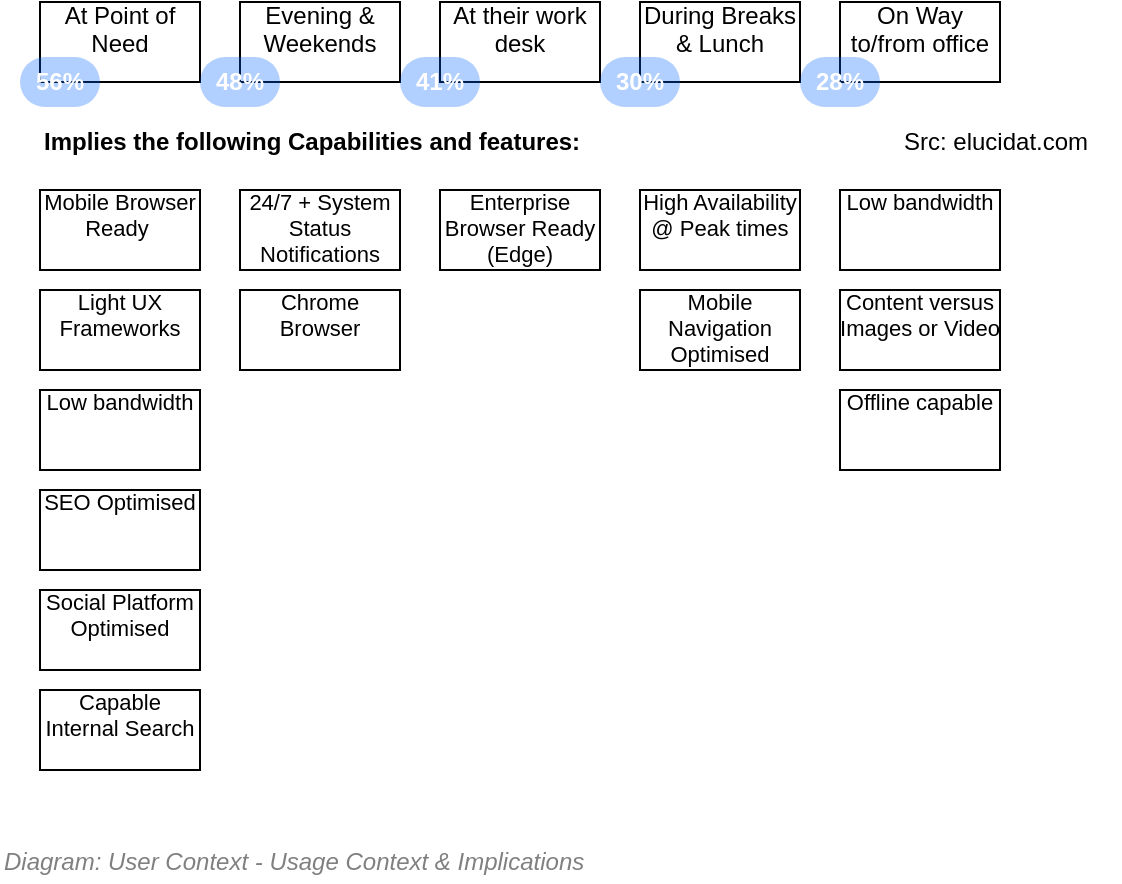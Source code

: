 <mxfile compressed="false" version="17.5.0" type="google">
  <diagram id="s7u_365BFgmnc6KElpNI" name="User Content/User/Usage Context">
    <mxGraphModel grid="1" page="1" gridSize="10" guides="1" tooltips="1" connect="1" arrows="1" fold="1" pageScale="1" pageWidth="827" pageHeight="1169" math="0" shadow="0">
      <root>
        <mxCell id="O2YLuw1Kic1D5yyKcyKc-0" />
        <mxCell id="HlPzL88gKnD_90cnEyZ7-5" value="Diagram" parent="O2YLuw1Kic1D5yyKcyKc-0" />
        <mxCell id="-c-fGS23stm_RktFR9Jf-0" value="At Point of Need" style="rounded=0;whiteSpace=wrap;html=1;shadow=0;glass=0;comic=0;strokeColor=#000000;fillColor=none;fontSize=12;align=center;fontColor=#000000;recursiveResize=0;container=1;collapsible=0;overflow=fill;" vertex="1" parent="HlPzL88gKnD_90cnEyZ7-5">
          <mxGeometry x="140" y="200" width="80" height="40" as="geometry" />
        </mxCell>
        <mxCell id="-c-fGS23stm_RktFR9Jf-1" value="Evening &amp;amp; Weekends" style="rounded=0;whiteSpace=wrap;html=1;shadow=0;glass=0;comic=0;strokeColor=#000000;fillColor=none;fontSize=12;align=center;fontColor=#000000;recursiveResize=0;container=1;collapsible=0;overflow=fill;" vertex="1" parent="HlPzL88gKnD_90cnEyZ7-5">
          <mxGeometry x="240" y="200" width="80" height="40" as="geometry" />
        </mxCell>
        <mxCell id="-c-fGS23stm_RktFR9Jf-2" value="At their work desk" style="rounded=0;whiteSpace=wrap;html=1;shadow=0;glass=0;comic=0;strokeColor=#000000;fillColor=none;fontSize=12;align=center;fontColor=#000000;recursiveResize=0;container=1;collapsible=0;overflow=fill;" vertex="1" parent="HlPzL88gKnD_90cnEyZ7-5">
          <mxGeometry x="340" y="200" width="80" height="40" as="geometry" />
        </mxCell>
        <mxCell id="-c-fGS23stm_RktFR9Jf-3" value="During Breaks &amp;amp; Lunch" style="rounded=0;whiteSpace=wrap;html=1;shadow=0;glass=0;comic=0;strokeColor=#000000;fillColor=none;fontSize=12;align=center;fontColor=#000000;recursiveResize=0;container=1;collapsible=0;overflow=fill;" vertex="1" parent="HlPzL88gKnD_90cnEyZ7-5">
          <mxGeometry x="440" y="200" width="80" height="40" as="geometry" />
        </mxCell>
        <mxCell id="-c-fGS23stm_RktFR9Jf-4" value="On Way to/from office" style="rounded=0;whiteSpace=wrap;html=1;shadow=0;glass=0;comic=0;strokeColor=#000000;fillColor=none;fontSize=12;align=center;fontColor=#000000;recursiveResize=0;container=1;collapsible=0;overflow=fill;" vertex="1" parent="HlPzL88gKnD_90cnEyZ7-5">
          <mxGeometry x="540" y="200" width="80" height="40" as="geometry" />
        </mxCell>
        <UserObject label="Src: elucidat.com" link="https://www.elucidat.com/blog/scorm-vs-tin-can-xapi/" id="HlPzL88gKnD_90cnEyZ7-3">
          <mxCell style="text;html=1;resizable=0;points=[];autosize=1;align=left;verticalAlign=top;spacingTop=-4;fontSize=12;" vertex="1" parent="HlPzL88gKnD_90cnEyZ7-5">
            <mxGeometry x="570" y="260" width="110" height="20" as="geometry" />
          </mxCell>
        </UserObject>
        <mxCell id="VbAhHB3cUUnG_AeQq9Lp-0" value="Mobile Browser&lt;br style=&quot;font-size: 12px;&quot;&gt;Ready&amp;nbsp;" style="rounded=0;whiteSpace=wrap;html=1;comic=0;strokeColor=#000000;fillColor=none;fontSize=11;align=center;fontColor=#000000;recursiveResize=0;container=1;collapsible=0;overflow=fill;arcSize=12;absoluteArcSize=1;" vertex="1" parent="HlPzL88gKnD_90cnEyZ7-5">
          <mxGeometry x="140" y="294" width="80" height="40" as="geometry" />
        </mxCell>
        <mxCell id="VbAhHB3cUUnG_AeQq9Lp-1" value="Enterprise Browser Ready (Edge)" style="rounded=0;whiteSpace=wrap;html=1;comic=0;strokeColor=#000000;fillColor=none;fontSize=11;align=center;fontColor=#000000;recursiveResize=0;container=1;collapsible=0;overflow=fill;arcSize=12;absoluteArcSize=1;" vertex="1" parent="HlPzL88gKnD_90cnEyZ7-5">
          <mxGeometry x="340" y="294" width="80" height="40" as="geometry" />
        </mxCell>
        <mxCell id="VbAhHB3cUUnG_AeQq9Lp-2" value="High Availability @ Peak times" style="rounded=0;whiteSpace=wrap;html=1;comic=0;strokeColor=#000000;fillColor=none;fontSize=11;align=center;fontColor=#000000;recursiveResize=0;container=1;collapsible=0;overflow=fill;arcSize=12;absoluteArcSize=1;" vertex="1" parent="HlPzL88gKnD_90cnEyZ7-5">
          <mxGeometry x="440" y="294" width="80" height="40" as="geometry" />
        </mxCell>
        <mxCell id="VbAhHB3cUUnG_AeQq9Lp-3" value="Low bandwidth" style="rounded=0;whiteSpace=wrap;html=1;comic=0;strokeColor=#000000;fillColor=none;fontSize=11;align=center;fontColor=#000000;recursiveResize=0;container=1;collapsible=0;overflow=fill;arcSize=12;absoluteArcSize=1;" vertex="1" parent="HlPzL88gKnD_90cnEyZ7-5">
          <mxGeometry x="540" y="294" width="80" height="40" as="geometry" />
        </mxCell>
        <mxCell id="VbAhHB3cUUnG_AeQq9Lp-4" value="24/7 + System Status Notifications" style="rounded=0;whiteSpace=wrap;html=1;comic=0;strokeColor=#000000;fillColor=none;fontSize=11;align=center;fontColor=#000000;recursiveResize=0;container=1;collapsible=0;overflow=fill;arcSize=12;absoluteArcSize=1;" vertex="1" parent="HlPzL88gKnD_90cnEyZ7-5">
          <mxGeometry x="240" y="294" width="80" height="40" as="geometry" />
        </mxCell>
        <mxCell id="VbAhHB3cUUnG_AeQq9Lp-6" value="Chrome Browser" style="rounded=0;whiteSpace=wrap;html=1;comic=0;strokeColor=#000000;fillColor=none;fontSize=11;align=center;fontColor=#000000;recursiveResize=0;container=1;collapsible=0;overflow=fill;arcSize=12;absoluteArcSize=1;" vertex="1" parent="HlPzL88gKnD_90cnEyZ7-5">
          <mxGeometry x="240" y="344" width="80" height="40" as="geometry" />
        </mxCell>
        <mxCell id="VbAhHB3cUUnG_AeQq9Lp-7" value="Offline capable" style="rounded=0;whiteSpace=wrap;html=1;comic=0;strokeColor=#000000;fillColor=none;fontSize=11;align=center;fontColor=#000000;recursiveResize=0;container=1;collapsible=0;overflow=fill;arcSize=12;absoluteArcSize=1;" vertex="1" parent="HlPzL88gKnD_90cnEyZ7-5">
          <mxGeometry x="540" y="394" width="80" height="40" as="geometry" />
        </mxCell>
        <mxCell id="VbAhHB3cUUnG_AeQq9Lp-8" value="Low bandwidth" style="rounded=0;whiteSpace=wrap;html=1;comic=0;strokeColor=#000000;fillColor=none;fontSize=11;align=center;fontColor=#000000;recursiveResize=0;container=1;collapsible=0;overflow=fill;arcSize=12;absoluteArcSize=1;" vertex="1" parent="HlPzL88gKnD_90cnEyZ7-5">
          <mxGeometry x="140" y="394" width="80" height="40" as="geometry" />
        </mxCell>
        <mxCell id="VbAhHB3cUUnG_AeQq9Lp-9" value="Content versus Images or Video" style="rounded=0;whiteSpace=wrap;html=1;comic=0;strokeColor=#000000;fillColor=none;fontSize=11;align=center;fontColor=#000000;recursiveResize=0;container=1;collapsible=0;overflow=fill;arcSize=12;absoluteArcSize=1;" vertex="1" parent="HlPzL88gKnD_90cnEyZ7-5">
          <mxGeometry x="540" y="344" width="80" height="40" as="geometry" />
        </mxCell>
        <mxCell id="VbAhHB3cUUnG_AeQq9Lp-10" value="Light UX Frameworks" style="rounded=0;whiteSpace=wrap;html=1;comic=0;strokeColor=#000000;fillColor=none;fontSize=11;align=center;fontColor=#000000;recursiveResize=0;container=1;collapsible=0;overflow=fill;arcSize=12;absoluteArcSize=1;" vertex="1" parent="HlPzL88gKnD_90cnEyZ7-5">
          <mxGeometry x="140" y="344" width="80" height="40" as="geometry" />
        </mxCell>
        <mxCell id="VbAhHB3cUUnG_AeQq9Lp-11" value="Capable Internal Search" style="rounded=0;whiteSpace=wrap;html=1;comic=0;strokeColor=#000000;fillColor=none;fontSize=11;align=center;fontColor=#000000;recursiveResize=0;container=1;collapsible=0;overflow=fill;arcSize=12;absoluteArcSize=1;" vertex="1" parent="HlPzL88gKnD_90cnEyZ7-5">
          <mxGeometry x="140" y="544" width="80" height="40" as="geometry" />
        </mxCell>
        <mxCell id="VbAhHB3cUUnG_AeQq9Lp-13" value="SEO Optimised" style="rounded=0;whiteSpace=wrap;html=1;comic=0;strokeColor=#000000;fillColor=none;fontSize=11;align=center;fontColor=#000000;recursiveResize=0;container=1;collapsible=0;overflow=fill;arcSize=12;absoluteArcSize=1;" vertex="1" parent="HlPzL88gKnD_90cnEyZ7-5">
          <mxGeometry x="140" y="444" width="80" height="40" as="geometry" />
        </mxCell>
        <mxCell id="VbAhHB3cUUnG_AeQq9Lp-14" value="Social Platform Optimised" style="rounded=0;whiteSpace=wrap;html=1;comic=0;strokeColor=#000000;fillColor=none;fontSize=11;align=center;fontColor=#000000;recursiveResize=0;container=1;collapsible=0;overflow=fill;arcSize=12;absoluteArcSize=1;" vertex="1" parent="HlPzL88gKnD_90cnEyZ7-5">
          <mxGeometry x="140" y="494" width="80" height="40" as="geometry" />
        </mxCell>
        <mxCell id="VbAhHB3cUUnG_AeQq9Lp-15" value="Mobile Navigation Optimised" style="rounded=0;whiteSpace=wrap;html=1;comic=0;strokeColor=#000000;fillColor=none;fontSize=11;align=center;fontColor=#000000;recursiveResize=0;container=1;collapsible=0;overflow=fill;arcSize=12;absoluteArcSize=1;" vertex="1" parent="HlPzL88gKnD_90cnEyZ7-5">
          <mxGeometry x="440" y="344" width="80" height="40" as="geometry" />
        </mxCell>
        <mxCell id="HlPzL88gKnD_90cnEyZ7-6" value="Badges" parent="O2YLuw1Kic1D5yyKcyKc-0" />
        <mxCell id="-c-fGS23stm_RktFR9Jf-5" value="56%" style="rounded=1;fillColor=#0065FF;strokeColor=none;html=1;fontColor=#ffffff;align=center;verticalAlign=middle;whiteSpace=wrap;fontSize=12;fontStyle=1;arcSize=50;shadow=0;dashed=1;labelBackgroundColor=none;opacity=30;" vertex="1" parent="HlPzL88gKnD_90cnEyZ7-6">
          <mxGeometry x="130" y="227.5" width="40" height="25" as="geometry" />
        </mxCell>
        <mxCell id="-c-fGS23stm_RktFR9Jf-7" value="48%" style="rounded=1;fillColor=#0065FF;strokeColor=none;html=1;fontColor=#ffffff;align=center;verticalAlign=middle;whiteSpace=wrap;fontSize=12;fontStyle=1;arcSize=50;shadow=0;dashed=1;labelBackgroundColor=none;opacity=30;" vertex="1" parent="HlPzL88gKnD_90cnEyZ7-6">
          <mxGeometry x="220" y="227.5" width="40" height="25" as="geometry" />
        </mxCell>
        <mxCell id="-c-fGS23stm_RktFR9Jf-11" value="41%" style="rounded=1;fillColor=#0065FF;strokeColor=none;html=1;fontColor=#ffffff;align=center;verticalAlign=middle;whiteSpace=wrap;fontSize=12;fontStyle=1;arcSize=50;shadow=0;dashed=1;labelBackgroundColor=none;opacity=30;" vertex="1" parent="HlPzL88gKnD_90cnEyZ7-6">
          <mxGeometry x="320" y="227.5" width="40" height="25" as="geometry" />
        </mxCell>
        <mxCell id="-c-fGS23stm_RktFR9Jf-12" value="30%" style="rounded=1;fillColor=#0065FF;strokeColor=none;html=1;fontColor=#ffffff;align=center;verticalAlign=middle;whiteSpace=wrap;fontSize=12;fontStyle=1;arcSize=50;shadow=0;dashed=1;labelBackgroundColor=none;opacity=30;" vertex="1" parent="HlPzL88gKnD_90cnEyZ7-6">
          <mxGeometry x="420" y="227.5" width="40" height="25" as="geometry" />
        </mxCell>
        <mxCell id="-c-fGS23stm_RktFR9Jf-13" value="28%" style="rounded=1;fillColor=#0065FF;strokeColor=none;html=1;fontColor=#ffffff;align=center;verticalAlign=middle;whiteSpace=wrap;fontSize=12;fontStyle=1;arcSize=50;shadow=0;dashed=1;labelBackgroundColor=none;opacity=30;" vertex="1" parent="HlPzL88gKnD_90cnEyZ7-6">
          <mxGeometry x="520" y="227.5" width="40" height="25" as="geometry" />
        </mxCell>
        <mxCell id="K3j7LntXg_CdOYJ-eD3v-1" value="Title/Diagram" parent="O2YLuw1Kic1D5yyKcyKc-0" />
        <mxCell id="K3j7LntXg_CdOYJ-eD3v-2" value="&lt;font style=&quot;font-size: 12px&quot;&gt;&lt;span&gt;Diagram: &lt;/span&gt;User Context - Usage Context &amp;amp; Implications&lt;/font&gt;" style="text;strokeColor=none;fillColor=none;html=1;fontSize=12;fontStyle=2;verticalAlign=middle;align=left;shadow=0;glass=0;comic=0;opacity=30;fontColor=#808080;" vertex="1" parent="K3j7LntXg_CdOYJ-eD3v-1">
          <mxGeometry x="120" y="620" width="520" height="20" as="geometry" />
        </mxCell>
        <mxCell id="HlPzL88gKnD_90cnEyZ7-4" value="About" parent="O2YLuw1Kic1D5yyKcyKc-0" />
        <mxCell id="VbAhHB3cUUnG_AeQq9Lp-5" value="Implies the following Capabilities and features:" style="text;html=1;align=left;verticalAlign=middle;resizable=0;points=[];;autosize=1;fontSize=12;fontStyle=1" vertex="1" parent="HlPzL88gKnD_90cnEyZ7-4">
          <mxGeometry x="140" y="260" width="280" height="20" as="geometry" />
        </mxCell>
        <UserObject label="" tooltip="ABOUT&#xa;&#xa;A Risk is that Business Analysts only consider system usage patterns from the perspective of the office in which they are working.   &#xa;Whereas Mobile, during meetings, in the elevator, while going/returning from work, at lunch, in classrooms, in the bathroom, is now the most used service access client." id="3ePV_tnDPCeQwJ6VFX1S-0">
          <mxCell style="shape=image;html=1;verticalAlign=top;verticalLabelPosition=bottom;labelBackgroundColor=#ffffff;imageAspect=0;aspect=fixed;image=https://cdn1.iconfinder.com/data/icons/hawcons/32/699014-icon-28-information-128.png;shadow=0;dashed=0;fontFamily=Helvetica;fontSize=12;fontColor=#000000;align=center;strokeColor=#000000;fillColor=#505050;dashPattern=1 1;" vertex="1" parent="HlPzL88gKnD_90cnEyZ7-4">
            <mxGeometry x="660" y="620" width="20" height="20" as="geometry" />
          </mxCell>
        </UserObject>
      </root>
    </mxGraphModel>
  </diagram>
</mxfile>
